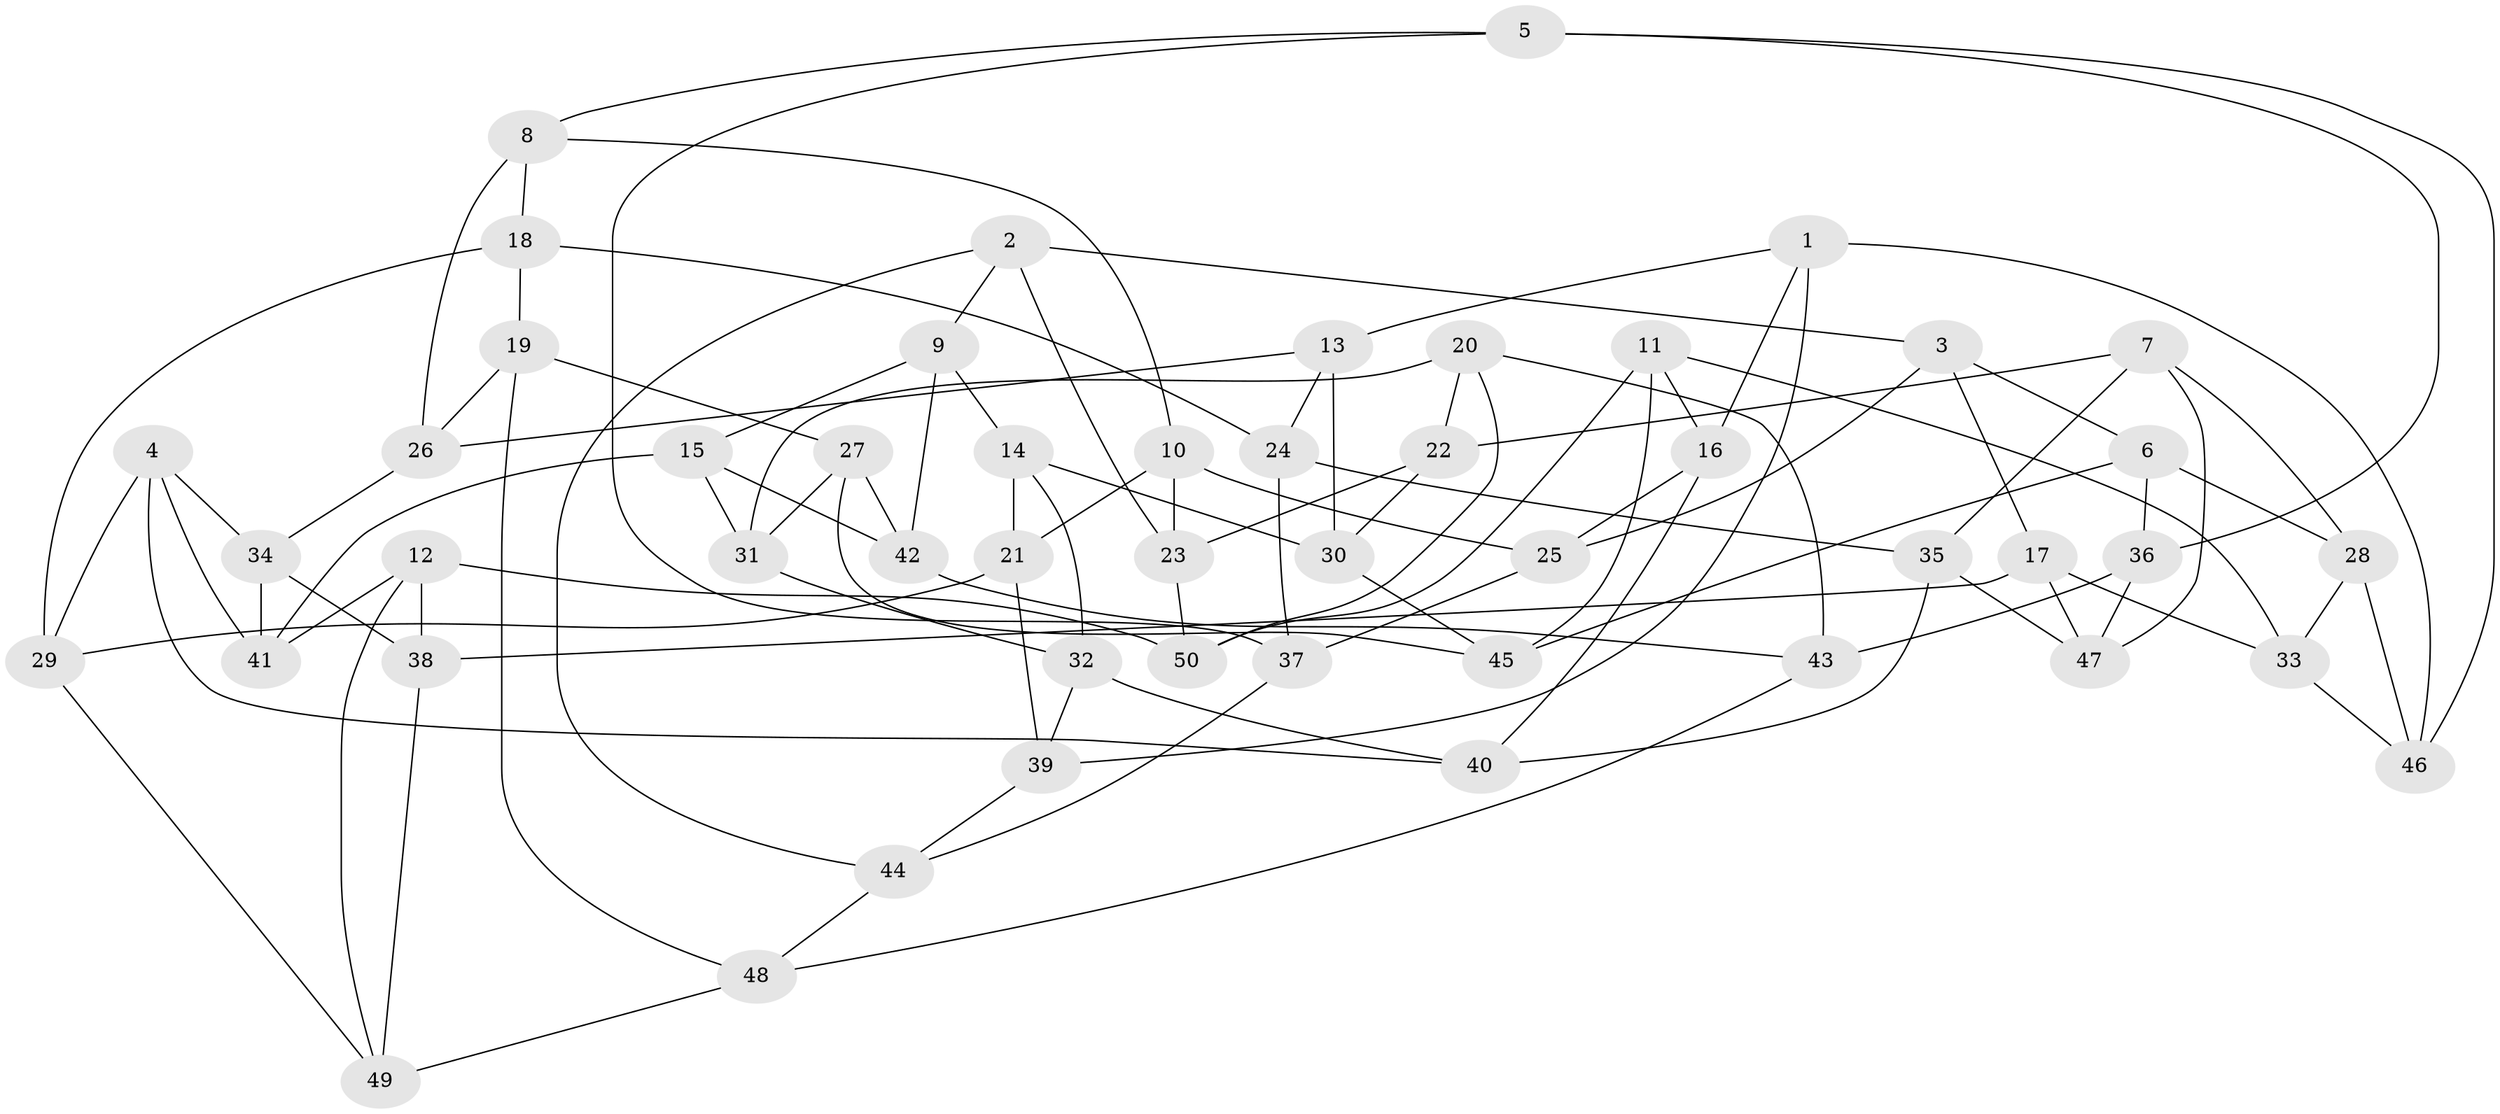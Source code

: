 // Generated by graph-tools (version 1.1) at 2025/16/03/09/25 04:16:18]
// undirected, 50 vertices, 100 edges
graph export_dot {
graph [start="1"]
  node [color=gray90,style=filled];
  1;
  2;
  3;
  4;
  5;
  6;
  7;
  8;
  9;
  10;
  11;
  12;
  13;
  14;
  15;
  16;
  17;
  18;
  19;
  20;
  21;
  22;
  23;
  24;
  25;
  26;
  27;
  28;
  29;
  30;
  31;
  32;
  33;
  34;
  35;
  36;
  37;
  38;
  39;
  40;
  41;
  42;
  43;
  44;
  45;
  46;
  47;
  48;
  49;
  50;
  1 -- 39;
  1 -- 16;
  1 -- 13;
  1 -- 46;
  2 -- 3;
  2 -- 23;
  2 -- 44;
  2 -- 9;
  3 -- 25;
  3 -- 17;
  3 -- 6;
  4 -- 40;
  4 -- 41;
  4 -- 34;
  4 -- 29;
  5 -- 8;
  5 -- 37;
  5 -- 36;
  5 -- 46;
  6 -- 45;
  6 -- 28;
  6 -- 36;
  7 -- 22;
  7 -- 35;
  7 -- 28;
  7 -- 47;
  8 -- 18;
  8 -- 10;
  8 -- 26;
  9 -- 42;
  9 -- 15;
  9 -- 14;
  10 -- 23;
  10 -- 21;
  10 -- 25;
  11 -- 45;
  11 -- 33;
  11 -- 16;
  11 -- 50;
  12 -- 50;
  12 -- 41;
  12 -- 49;
  12 -- 38;
  13 -- 30;
  13 -- 26;
  13 -- 24;
  14 -- 32;
  14 -- 30;
  14 -- 21;
  15 -- 41;
  15 -- 42;
  15 -- 31;
  16 -- 25;
  16 -- 40;
  17 -- 33;
  17 -- 38;
  17 -- 47;
  18 -- 24;
  18 -- 19;
  18 -- 29;
  19 -- 27;
  19 -- 48;
  19 -- 26;
  20 -- 22;
  20 -- 43;
  20 -- 50;
  20 -- 31;
  21 -- 39;
  21 -- 29;
  22 -- 23;
  22 -- 30;
  23 -- 50;
  24 -- 37;
  24 -- 35;
  25 -- 37;
  26 -- 34;
  27 -- 45;
  27 -- 31;
  27 -- 42;
  28 -- 46;
  28 -- 33;
  29 -- 49;
  30 -- 45;
  31 -- 32;
  32 -- 40;
  32 -- 39;
  33 -- 46;
  34 -- 41;
  34 -- 38;
  35 -- 40;
  35 -- 47;
  36 -- 47;
  36 -- 43;
  37 -- 44;
  38 -- 49;
  39 -- 44;
  42 -- 43;
  43 -- 48;
  44 -- 48;
  48 -- 49;
}
